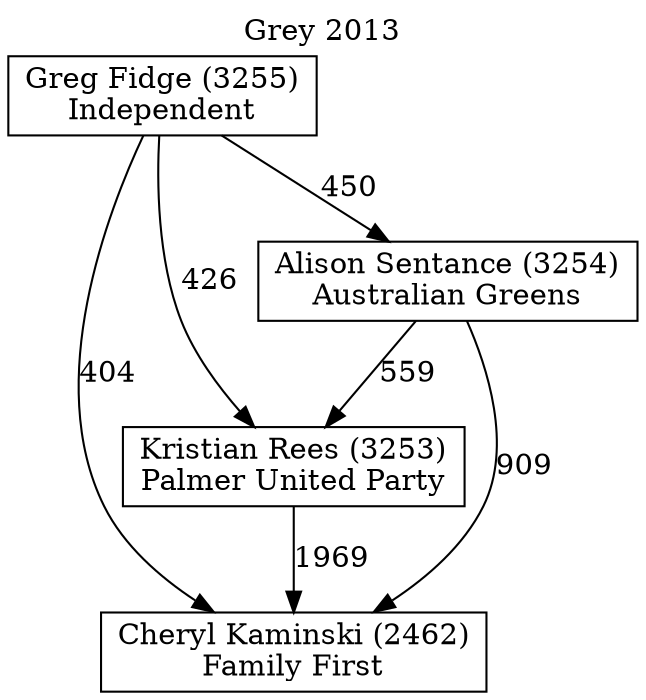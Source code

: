 // House preference flow
digraph "Cheryl Kaminski (2462)_Grey_2013" {
	graph [label="Grey 2013" labelloc=t mclimit=10]
	node [shape=box]
	"Cheryl Kaminski (2462)" [label="Cheryl Kaminski (2462)
Family First"]
	"Kristian Rees (3253)" [label="Kristian Rees (3253)
Palmer United Party"]
	"Alison Sentance (3254)" [label="Alison Sentance (3254)
Australian Greens"]
	"Greg Fidge (3255)" [label="Greg Fidge (3255)
Independent"]
	"Kristian Rees (3253)" -> "Cheryl Kaminski (2462)" [label=1969]
	"Alison Sentance (3254)" -> "Kristian Rees (3253)" [label=559]
	"Greg Fidge (3255)" -> "Alison Sentance (3254)" [label=450]
	"Alison Sentance (3254)" -> "Cheryl Kaminski (2462)" [label=909]
	"Greg Fidge (3255)" -> "Cheryl Kaminski (2462)" [label=404]
	"Greg Fidge (3255)" -> "Kristian Rees (3253)" [label=426]
}
